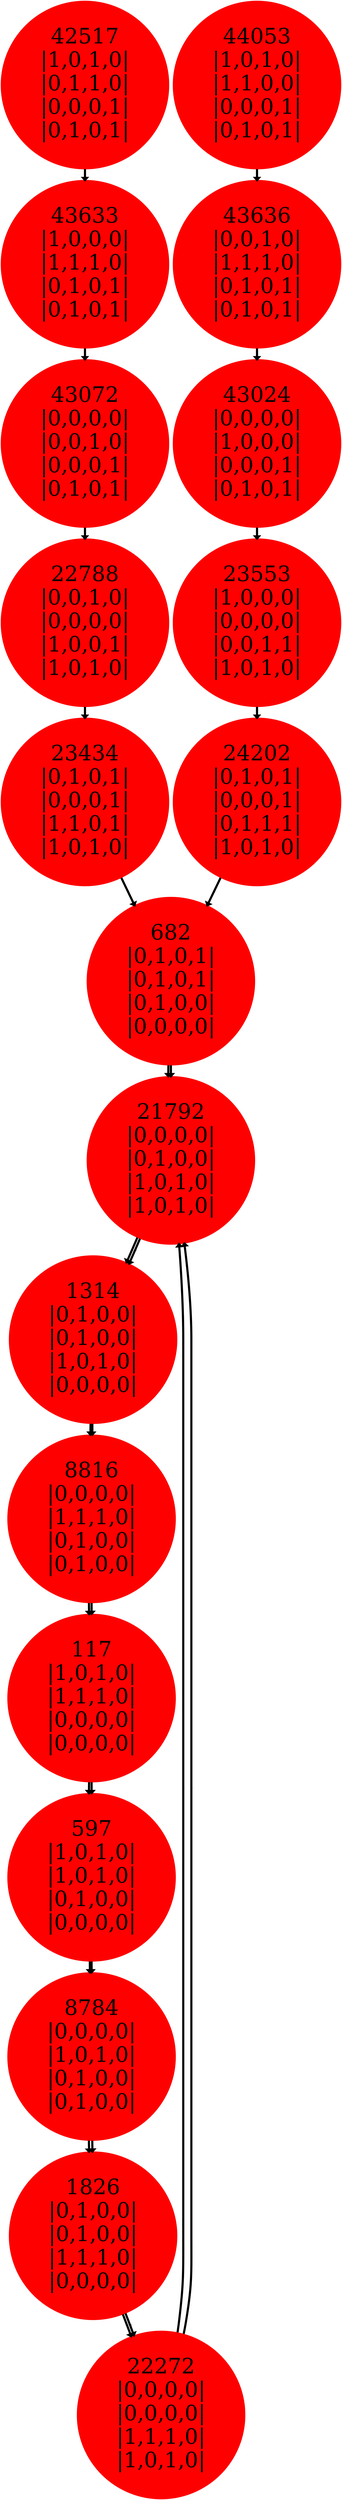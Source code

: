 digraph A {
"42517\n|1,0,1,0|\n|0,1,1,0|\n|0,0,0,1|\n|0,1,0,1|"[shape=circle,style=filled,color=red,height=5.12,width=0.12,fontsize=100];
"42517\n|1,0,1,0|\n|0,1,1,0|\n|0,0,0,1|\n|0,1,0,1|"->"43633\n|1,0,0,0|\n|1,1,1,0|\n|0,1,0,1|\n|0,1,0,1|"[label="t",arrowsize=1,penwidth=10]
"43633\n|1,0,0,0|\n|1,1,1,0|\n|0,1,0,1|\n|0,1,0,1|"[shape=circle,style=filled,color=red,height=5.12,width=0.12,fontsize=100];
"43633\n|1,0,0,0|\n|1,1,1,0|\n|0,1,0,1|\n|0,1,0,1|"->"43072\n|0,0,0,0|\n|0,0,1,0|\n|0,0,0,1|\n|0,1,0,1|"[label="t",arrowsize=1,penwidth=10]
"43072\n|0,0,0,0|\n|0,0,1,0|\n|0,0,0,1|\n|0,1,0,1|"[shape=circle,style=filled,color=red,height=5.12,width=0.12,fontsize=100];
"43072\n|0,0,0,0|\n|0,0,1,0|\n|0,0,0,1|\n|0,1,0,1|"->"22788\n|0,0,1,0|\n|0,0,0,0|\n|1,0,0,1|\n|1,0,1,0|"[label="t",arrowsize=1,penwidth=10]
"22788\n|0,0,1,0|\n|0,0,0,0|\n|1,0,0,1|\n|1,0,1,0|"[shape=circle,style=filled,color=red,height=5.12,width=0.12,fontsize=100];
"22788\n|0,0,1,0|\n|0,0,0,0|\n|1,0,0,1|\n|1,0,1,0|"->"23434\n|0,1,0,1|\n|0,0,0,1|\n|1,1,0,1|\n|1,0,1,0|"[label="t",arrowsize=1,penwidth=10]
"23434\n|0,1,0,1|\n|0,0,0,1|\n|1,1,0,1|\n|1,0,1,0|"[shape=circle,style=filled,color=red,height=5.12,width=0.12,fontsize=100];
"23434\n|0,1,0,1|\n|0,0,0,1|\n|1,1,0,1|\n|1,0,1,0|"->"682\n|0,1,0,1|\n|0,1,0,1|\n|0,1,0,0|\n|0,0,0,0|"[label="t",arrowsize=1,penwidth=10]
"682\n|0,1,0,1|\n|0,1,0,1|\n|0,1,0,0|\n|0,0,0,0|"[shape=circle,style=filled,color=red,height=5.12,width=0.12,fontsize=100];
"682\n|0,1,0,1|\n|0,1,0,1|\n|0,1,0,0|\n|0,0,0,0|"->"21792\n|0,0,0,0|\n|0,1,0,0|\n|1,0,1,0|\n|1,0,1,0|"[label="t",arrowsize=1,penwidth=10]
"21792\n|0,0,0,0|\n|0,1,0,0|\n|1,0,1,0|\n|1,0,1,0|"[shape=circle,style=filled,color=red,height=5.12,width=0.12,fontsize=100];
"21792\n|0,0,0,0|\n|0,1,0,0|\n|1,0,1,0|\n|1,0,1,0|"->"1314\n|0,1,0,0|\n|0,1,0,0|\n|1,0,1,0|\n|0,0,0,0|"[label="t",arrowsize=1,penwidth=10]
"1314\n|0,1,0,0|\n|0,1,0,0|\n|1,0,1,0|\n|0,0,0,0|"[shape=circle,style=filled,color=red,height=5.12,width=0.12,fontsize=100];
"1314\n|0,1,0,0|\n|0,1,0,0|\n|1,0,1,0|\n|0,0,0,0|"->"8816\n|0,0,0,0|\n|1,1,1,0|\n|0,1,0,0|\n|0,1,0,0|"[label="t",arrowsize=1,penwidth=10]
"8816\n|0,0,0,0|\n|1,1,1,0|\n|0,1,0,0|\n|0,1,0,0|"[shape=circle,style=filled,color=red,height=5.12,width=0.12,fontsize=100];
"8816\n|0,0,0,0|\n|1,1,1,0|\n|0,1,0,0|\n|0,1,0,0|"->"117\n|1,0,1,0|\n|1,1,1,0|\n|0,0,0,0|\n|0,0,0,0|"[label="t",arrowsize=1,penwidth=10]
"117\n|1,0,1,0|\n|1,1,1,0|\n|0,0,0,0|\n|0,0,0,0|"[shape=circle,style=filled,color=red,height=5.12,width=0.12,fontsize=100];
"117\n|1,0,1,0|\n|1,1,1,0|\n|0,0,0,0|\n|0,0,0,0|"->"597\n|1,0,1,0|\n|1,0,1,0|\n|0,1,0,0|\n|0,0,0,0|"[label="t",arrowsize=1,penwidth=10]
"597\n|1,0,1,0|\n|1,0,1,0|\n|0,1,0,0|\n|0,0,0,0|"[shape=circle,style=filled,color=red,height=5.12,width=0.12,fontsize=100];
"597\n|1,0,1,0|\n|1,0,1,0|\n|0,1,0,0|\n|0,0,0,0|"->"8784\n|0,0,0,0|\n|1,0,1,0|\n|0,1,0,0|\n|0,1,0,0|"[label="t",arrowsize=1,penwidth=10]
"8784\n|0,0,0,0|\n|1,0,1,0|\n|0,1,0,0|\n|0,1,0,0|"[shape=circle,style=filled,color=red,height=5.12,width=0.12,fontsize=100];
"8784\n|0,0,0,0|\n|1,0,1,0|\n|0,1,0,0|\n|0,1,0,0|"->"1826\n|0,1,0,0|\n|0,1,0,0|\n|1,1,1,0|\n|0,0,0,0|"[label="t",arrowsize=1,penwidth=10]
"1826\n|0,1,0,0|\n|0,1,0,0|\n|1,1,1,0|\n|0,0,0,0|"[shape=circle,style=filled,color=red,height=5.12,width=0.12,fontsize=100];
"1826\n|0,1,0,0|\n|0,1,0,0|\n|1,1,1,0|\n|0,0,0,0|"->"22272\n|0,0,0,0|\n|0,0,0,0|\n|1,1,1,0|\n|1,0,1,0|"[label="t",arrowsize=1,penwidth=10]
"22272\n|0,0,0,0|\n|0,0,0,0|\n|1,1,1,0|\n|1,0,1,0|"[shape=circle,style=filled,color=red,height=5.12,width=0.12,fontsize=100];
"22272\n|0,0,0,0|\n|0,0,0,0|\n|1,1,1,0|\n|1,0,1,0|"->"21792\n|0,0,0,0|\n|0,1,0,0|\n|1,0,1,0|\n|1,0,1,0|"[label="t",arrowsize=1,penwidth=10]
"44053\n|1,0,1,0|\n|1,1,0,0|\n|0,0,0,1|\n|0,1,0,1|"[shape=circle,style=filled,color=red,height=5.12,width=0.12,fontsize=100];
"44053\n|1,0,1,0|\n|1,1,0,0|\n|0,0,0,1|\n|0,1,0,1|"->"43636\n|0,0,1,0|\n|1,1,1,0|\n|0,1,0,1|\n|0,1,0,1|"[label="t",arrowsize=1,penwidth=10]
"43636\n|0,0,1,0|\n|1,1,1,0|\n|0,1,0,1|\n|0,1,0,1|"[shape=circle,style=filled,color=red,height=5.12,width=0.12,fontsize=100];
"43636\n|0,0,1,0|\n|1,1,1,0|\n|0,1,0,1|\n|0,1,0,1|"->"43024\n|0,0,0,0|\n|1,0,0,0|\n|0,0,0,1|\n|0,1,0,1|"[label="t",arrowsize=1,penwidth=10]
"43024\n|0,0,0,0|\n|1,0,0,0|\n|0,0,0,1|\n|0,1,0,1|"[shape=circle,style=filled,color=red,height=5.12,width=0.12,fontsize=100];
"43024\n|0,0,0,0|\n|1,0,0,0|\n|0,0,0,1|\n|0,1,0,1|"->"23553\n|1,0,0,0|\n|0,0,0,0|\n|0,0,1,1|\n|1,0,1,0|"[label="t",arrowsize=1,penwidth=10]
"23553\n|1,0,0,0|\n|0,0,0,0|\n|0,0,1,1|\n|1,0,1,0|"[shape=circle,style=filled,color=red,height=5.12,width=0.12,fontsize=100];
"23553\n|1,0,0,0|\n|0,0,0,0|\n|0,0,1,1|\n|1,0,1,0|"->"24202\n|0,1,0,1|\n|0,0,0,1|\n|0,1,1,1|\n|1,0,1,0|"[label="t",arrowsize=1,penwidth=10]
"24202\n|0,1,0,1|\n|0,0,0,1|\n|0,1,1,1|\n|1,0,1,0|"[shape=circle,style=filled,color=red,height=5.12,width=0.12,fontsize=100];
"24202\n|0,1,0,1|\n|0,0,0,1|\n|0,1,1,1|\n|1,0,1,0|"->"682\n|0,1,0,1|\n|0,1,0,1|\n|0,1,0,0|\n|0,0,0,0|"[label="t",arrowsize=1,penwidth=10]
"682\n|0,1,0,1|\n|0,1,0,1|\n|0,1,0,0|\n|0,0,0,0|"[shape=circle,style=filled,color=red,height=5.12,width=0.12,fontsize=100];
"682\n|0,1,0,1|\n|0,1,0,1|\n|0,1,0,0|\n|0,0,0,0|"->"21792\n|0,0,0,0|\n|0,1,0,0|\n|1,0,1,0|\n|1,0,1,0|"[label="t",arrowsize=1,penwidth=10]
"21792\n|0,0,0,0|\n|0,1,0,0|\n|1,0,1,0|\n|1,0,1,0|"[shape=circle,style=filled,color=red,height=5.12,width=0.12,fontsize=100];
"21792\n|0,0,0,0|\n|0,1,0,0|\n|1,0,1,0|\n|1,0,1,0|"->"1314\n|0,1,0,0|\n|0,1,0,0|\n|1,0,1,0|\n|0,0,0,0|"[label="t",arrowsize=1,penwidth=10]
"1314\n|0,1,0,0|\n|0,1,0,0|\n|1,0,1,0|\n|0,0,0,0|"[shape=circle,style=filled,color=red,height=5.12,width=0.12,fontsize=100];
"1314\n|0,1,0,0|\n|0,1,0,0|\n|1,0,1,0|\n|0,0,0,0|"->"8816\n|0,0,0,0|\n|1,1,1,0|\n|0,1,0,0|\n|0,1,0,0|"[label="t",arrowsize=1,penwidth=10]
"8816\n|0,0,0,0|\n|1,1,1,0|\n|0,1,0,0|\n|0,1,0,0|"[shape=circle,style=filled,color=red,height=5.12,width=0.12,fontsize=100];
"8816\n|0,0,0,0|\n|1,1,1,0|\n|0,1,0,0|\n|0,1,0,0|"->"117\n|1,0,1,0|\n|1,1,1,0|\n|0,0,0,0|\n|0,0,0,0|"[label="t",arrowsize=1,penwidth=10]
"117\n|1,0,1,0|\n|1,1,1,0|\n|0,0,0,0|\n|0,0,0,0|"[shape=circle,style=filled,color=red,height=5.12,width=0.12,fontsize=100];
"117\n|1,0,1,0|\n|1,1,1,0|\n|0,0,0,0|\n|0,0,0,0|"->"597\n|1,0,1,0|\n|1,0,1,0|\n|0,1,0,0|\n|0,0,0,0|"[label="t",arrowsize=1,penwidth=10]
"597\n|1,0,1,0|\n|1,0,1,0|\n|0,1,0,0|\n|0,0,0,0|"[shape=circle,style=filled,color=red,height=5.12,width=0.12,fontsize=100];
"597\n|1,0,1,0|\n|1,0,1,0|\n|0,1,0,0|\n|0,0,0,0|"->"8784\n|0,0,0,0|\n|1,0,1,0|\n|0,1,0,0|\n|0,1,0,0|"[label="t",arrowsize=1,penwidth=10]
"8784\n|0,0,0,0|\n|1,0,1,0|\n|0,1,0,0|\n|0,1,0,0|"[shape=circle,style=filled,color=red,height=5.12,width=0.12,fontsize=100];
"8784\n|0,0,0,0|\n|1,0,1,0|\n|0,1,0,0|\n|0,1,0,0|"->"1826\n|0,1,0,0|\n|0,1,0,0|\n|1,1,1,0|\n|0,0,0,0|"[label="t",arrowsize=1,penwidth=10]
"1826\n|0,1,0,0|\n|0,1,0,0|\n|1,1,1,0|\n|0,0,0,0|"[shape=circle,style=filled,color=red,height=5.12,width=0.12,fontsize=100];
"1826\n|0,1,0,0|\n|0,1,0,0|\n|1,1,1,0|\n|0,0,0,0|"->"22272\n|0,0,0,0|\n|0,0,0,0|\n|1,1,1,0|\n|1,0,1,0|"[label="t",arrowsize=1,penwidth=10]
"22272\n|0,0,0,0|\n|0,0,0,0|\n|1,1,1,0|\n|1,0,1,0|"[shape=circle,style=filled,color=red,height=5.12,width=0.12,fontsize=100];
"22272\n|0,0,0,0|\n|0,0,0,0|\n|1,1,1,0|\n|1,0,1,0|"->"21792\n|0,0,0,0|\n|0,1,0,0|\n|1,0,1,0|\n|1,0,1,0|"[label="t",arrowsize=1,penwidth=10]
}

